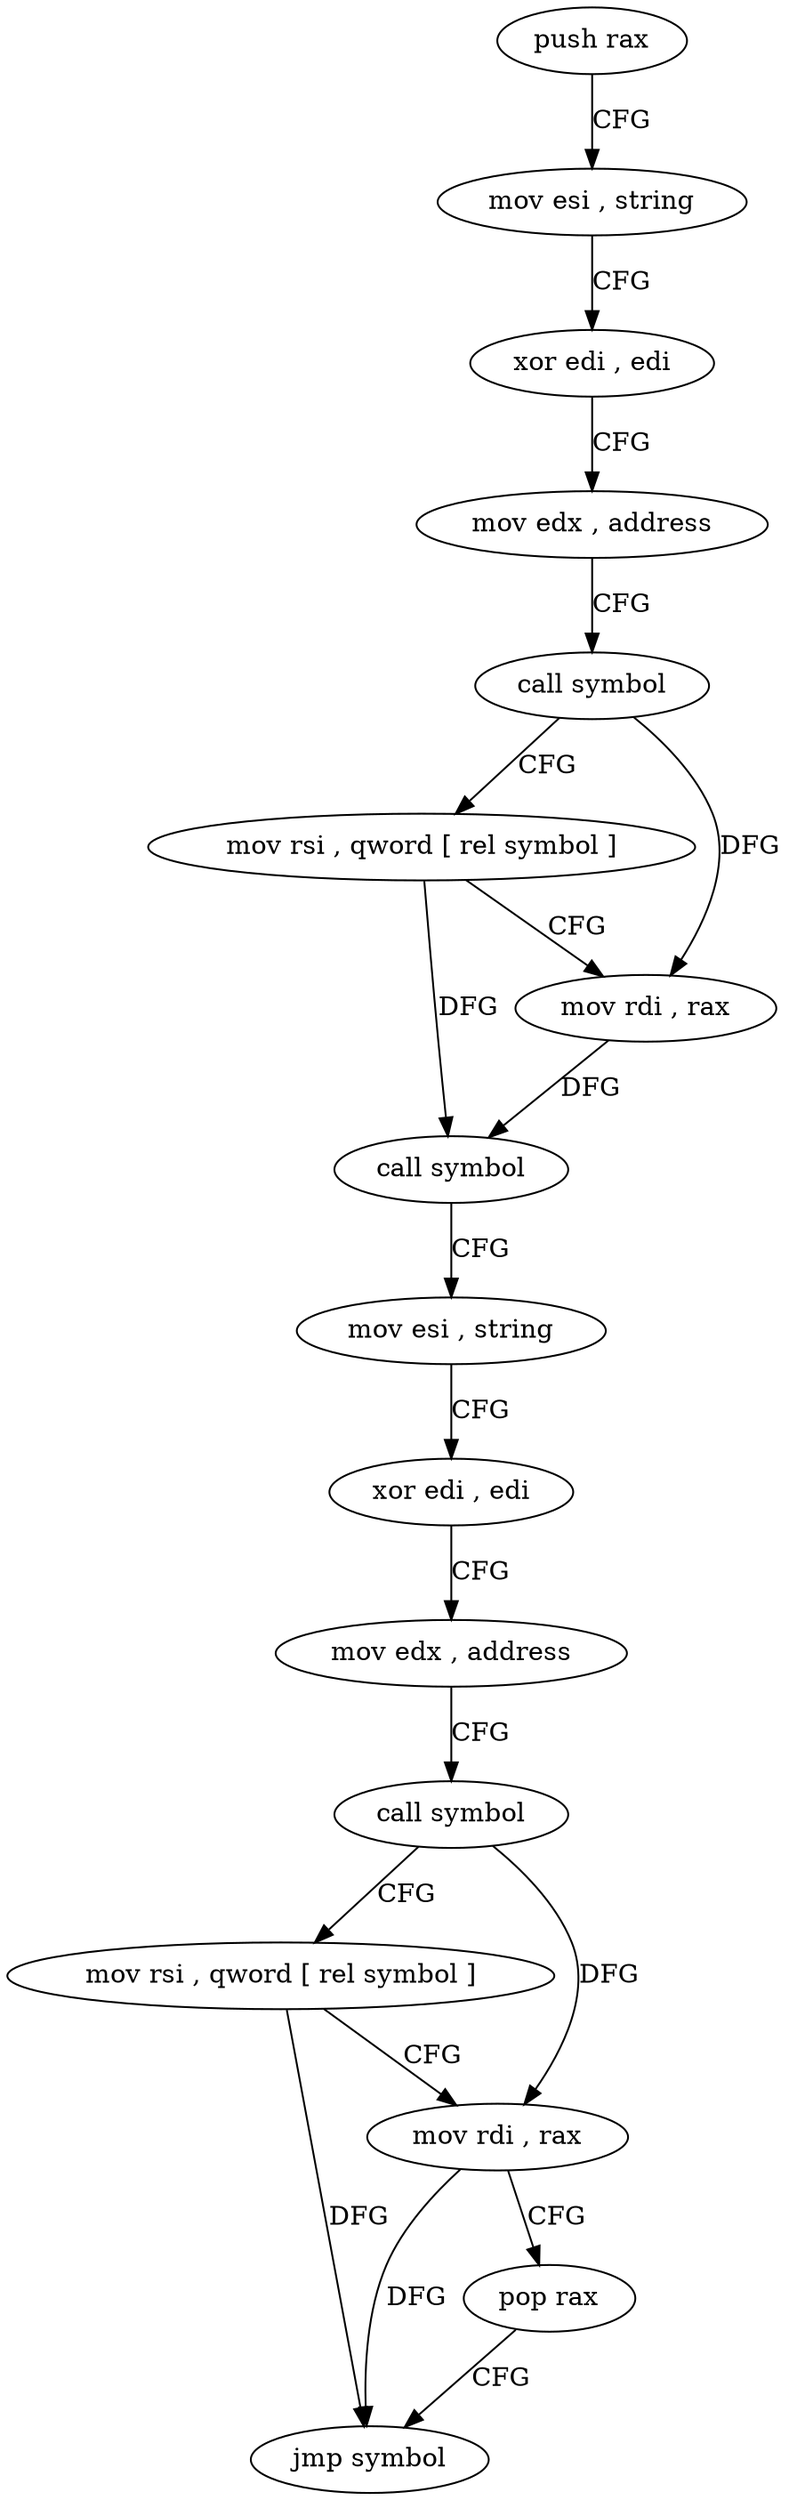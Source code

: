 digraph "func" {
"4205712" [label = "push rax" ]
"4205713" [label = "mov esi , string" ]
"4205718" [label = "xor edi , edi" ]
"4205720" [label = "mov edx , address" ]
"4205725" [label = "call symbol" ]
"4205730" [label = "mov rsi , qword [ rel symbol ]" ]
"4205737" [label = "mov rdi , rax" ]
"4205740" [label = "call symbol" ]
"4205745" [label = "mov esi , string" ]
"4205750" [label = "xor edi , edi" ]
"4205752" [label = "mov edx , address" ]
"4205757" [label = "call symbol" ]
"4205762" [label = "mov rsi , qword [ rel symbol ]" ]
"4205769" [label = "mov rdi , rax" ]
"4205772" [label = "pop rax" ]
"4205773" [label = "jmp symbol" ]
"4205712" -> "4205713" [ label = "CFG" ]
"4205713" -> "4205718" [ label = "CFG" ]
"4205718" -> "4205720" [ label = "CFG" ]
"4205720" -> "4205725" [ label = "CFG" ]
"4205725" -> "4205730" [ label = "CFG" ]
"4205725" -> "4205737" [ label = "DFG" ]
"4205730" -> "4205737" [ label = "CFG" ]
"4205730" -> "4205740" [ label = "DFG" ]
"4205737" -> "4205740" [ label = "DFG" ]
"4205740" -> "4205745" [ label = "CFG" ]
"4205745" -> "4205750" [ label = "CFG" ]
"4205750" -> "4205752" [ label = "CFG" ]
"4205752" -> "4205757" [ label = "CFG" ]
"4205757" -> "4205762" [ label = "CFG" ]
"4205757" -> "4205769" [ label = "DFG" ]
"4205762" -> "4205769" [ label = "CFG" ]
"4205762" -> "4205773" [ label = "DFG" ]
"4205769" -> "4205772" [ label = "CFG" ]
"4205769" -> "4205773" [ label = "DFG" ]
"4205772" -> "4205773" [ label = "CFG" ]
}
